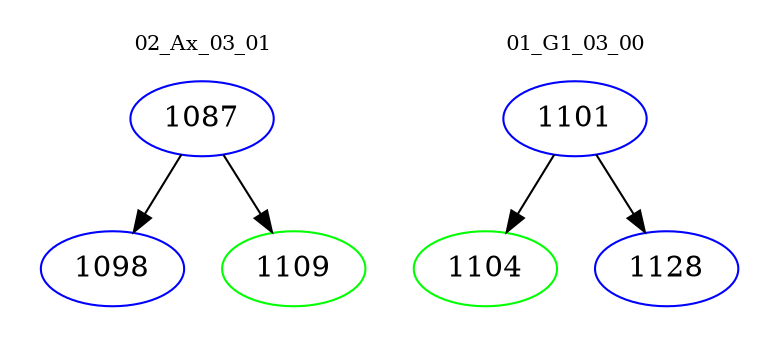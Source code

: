 digraph{
subgraph cluster_0 {
color = white
label = "02_Ax_03_01";
fontsize=10;
T0_1087 [label="1087", color="blue"]
T0_1087 -> T0_1098 [color="black"]
T0_1098 [label="1098", color="blue"]
T0_1087 -> T0_1109 [color="black"]
T0_1109 [label="1109", color="green"]
}
subgraph cluster_1 {
color = white
label = "01_G1_03_00";
fontsize=10;
T1_1101 [label="1101", color="blue"]
T1_1101 -> T1_1104 [color="black"]
T1_1104 [label="1104", color="green"]
T1_1101 -> T1_1128 [color="black"]
T1_1128 [label="1128", color="blue"]
}
}
